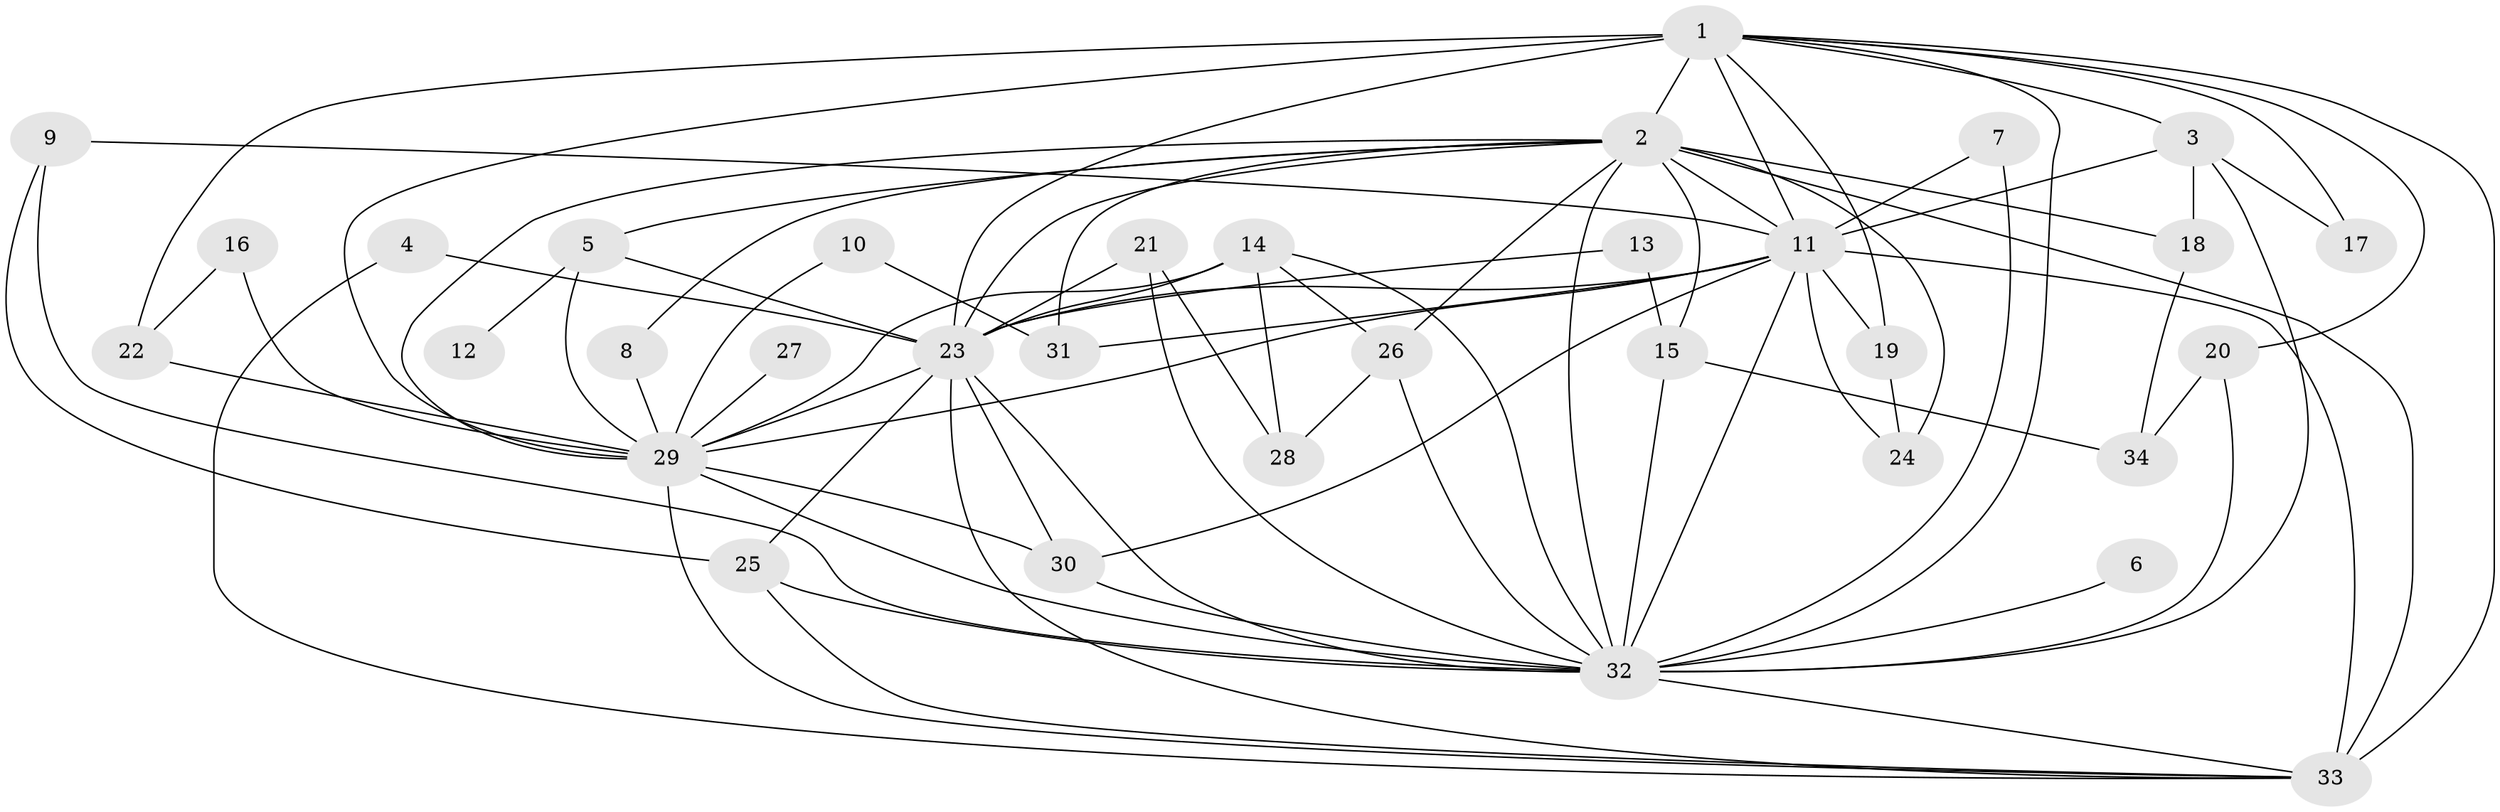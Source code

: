 // original degree distribution, {14: 0.029411764705882353, 13: 0.04411764705882353, 27: 0.014705882352941176, 12: 0.014705882352941176, 18: 0.014705882352941176, 22: 0.014705882352941176, 20: 0.014705882352941176, 4: 0.10294117647058823, 5: 0.058823529411764705, 3: 0.20588235294117646, 2: 0.4852941176470588}
// Generated by graph-tools (version 1.1) at 2025/36/03/04/25 23:36:15]
// undirected, 34 vertices, 83 edges
graph export_dot {
  node [color=gray90,style=filled];
  1;
  2;
  3;
  4;
  5;
  6;
  7;
  8;
  9;
  10;
  11;
  12;
  13;
  14;
  15;
  16;
  17;
  18;
  19;
  20;
  21;
  22;
  23;
  24;
  25;
  26;
  27;
  28;
  29;
  30;
  31;
  32;
  33;
  34;
  1 -- 2 [weight=4.0];
  1 -- 3 [weight=1.0];
  1 -- 11 [weight=2.0];
  1 -- 17 [weight=2.0];
  1 -- 19 [weight=1.0];
  1 -- 20 [weight=1.0];
  1 -- 22 [weight=2.0];
  1 -- 23 [weight=4.0];
  1 -- 29 [weight=2.0];
  1 -- 32 [weight=3.0];
  1 -- 33 [weight=2.0];
  2 -- 5 [weight=1.0];
  2 -- 8 [weight=1.0];
  2 -- 11 [weight=3.0];
  2 -- 15 [weight=1.0];
  2 -- 18 [weight=1.0];
  2 -- 23 [weight=4.0];
  2 -- 24 [weight=2.0];
  2 -- 26 [weight=1.0];
  2 -- 29 [weight=2.0];
  2 -- 31 [weight=3.0];
  2 -- 32 [weight=2.0];
  2 -- 33 [weight=3.0];
  3 -- 11 [weight=1.0];
  3 -- 17 [weight=1.0];
  3 -- 18 [weight=1.0];
  3 -- 32 [weight=1.0];
  4 -- 23 [weight=1.0];
  4 -- 33 [weight=1.0];
  5 -- 12 [weight=1.0];
  5 -- 23 [weight=1.0];
  5 -- 29 [weight=1.0];
  6 -- 32 [weight=1.0];
  7 -- 11 [weight=1.0];
  7 -- 32 [weight=2.0];
  8 -- 29 [weight=2.0];
  9 -- 11 [weight=1.0];
  9 -- 25 [weight=1.0];
  9 -- 32 [weight=1.0];
  10 -- 29 [weight=1.0];
  10 -- 31 [weight=1.0];
  11 -- 19 [weight=1.0];
  11 -- 23 [weight=3.0];
  11 -- 24 [weight=1.0];
  11 -- 29 [weight=1.0];
  11 -- 30 [weight=1.0];
  11 -- 31 [weight=1.0];
  11 -- 32 [weight=1.0];
  11 -- 33 [weight=3.0];
  13 -- 15 [weight=1.0];
  13 -- 23 [weight=1.0];
  14 -- 23 [weight=1.0];
  14 -- 26 [weight=1.0];
  14 -- 28 [weight=1.0];
  14 -- 29 [weight=1.0];
  14 -- 32 [weight=1.0];
  15 -- 32 [weight=2.0];
  15 -- 34 [weight=1.0];
  16 -- 22 [weight=1.0];
  16 -- 29 [weight=1.0];
  18 -- 34 [weight=1.0];
  19 -- 24 [weight=1.0];
  20 -- 32 [weight=2.0];
  20 -- 34 [weight=1.0];
  21 -- 23 [weight=1.0];
  21 -- 28 [weight=1.0];
  21 -- 32 [weight=1.0];
  22 -- 29 [weight=2.0];
  23 -- 25 [weight=1.0];
  23 -- 29 [weight=2.0];
  23 -- 30 [weight=1.0];
  23 -- 32 [weight=2.0];
  23 -- 33 [weight=2.0];
  25 -- 32 [weight=1.0];
  25 -- 33 [weight=1.0];
  26 -- 28 [weight=1.0];
  26 -- 32 [weight=1.0];
  27 -- 29 [weight=1.0];
  29 -- 30 [weight=1.0];
  29 -- 32 [weight=3.0];
  29 -- 33 [weight=1.0];
  30 -- 32 [weight=1.0];
  32 -- 33 [weight=1.0];
}
